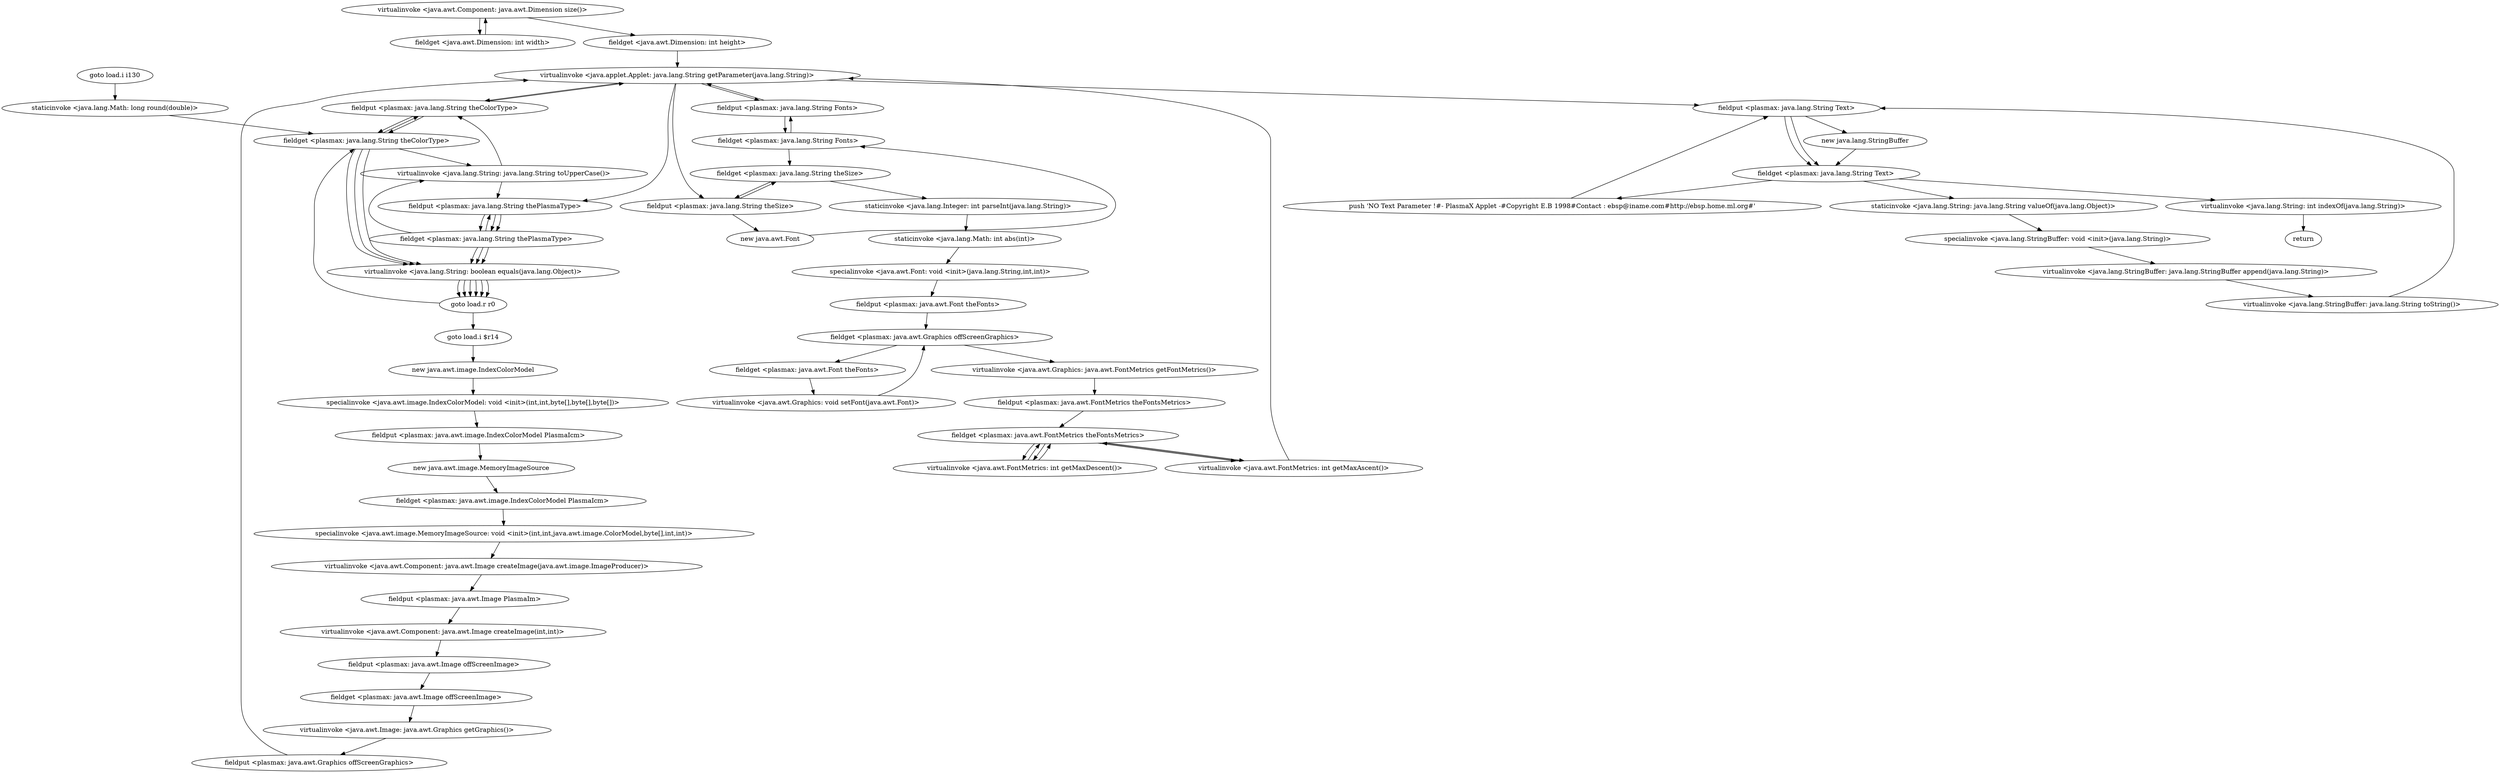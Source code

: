 digraph "" {
"virtualinvoke <java.awt.Component: java.awt.Dimension size()>";
 "virtualinvoke <java.awt.Component: java.awt.Dimension size()>"->"fieldget <java.awt.Dimension: int width>";
 "fieldget <java.awt.Dimension: int width>"->"virtualinvoke <java.awt.Component: java.awt.Dimension size()>";
 "virtualinvoke <java.awt.Component: java.awt.Dimension size()>"->"fieldget <java.awt.Dimension: int height>";
 "fieldget <java.awt.Dimension: int height>"->"virtualinvoke <java.applet.Applet: java.lang.String getParameter(java.lang.String)>";
 "virtualinvoke <java.applet.Applet: java.lang.String getParameter(java.lang.String)>"->"fieldput <plasmax: java.lang.String theColorType>";
 "fieldput <plasmax: java.lang.String theColorType>"->"fieldget <plasmax: java.lang.String theColorType>";
 "fieldget <plasmax: java.lang.String theColorType>"->"fieldput <plasmax: java.lang.String theColorType>";
 "fieldput <plasmax: java.lang.String theColorType>"->"fieldget <plasmax: java.lang.String theColorType>";
 "fieldget <plasmax: java.lang.String theColorType>"->"virtualinvoke <java.lang.String: java.lang.String toUpperCase()>";
 "virtualinvoke <java.lang.String: java.lang.String toUpperCase()>"->"fieldput <plasmax: java.lang.String theColorType>";
 "fieldput <plasmax: java.lang.String theColorType>"->"virtualinvoke <java.applet.Applet: java.lang.String getParameter(java.lang.String)>";
 "virtualinvoke <java.applet.Applet: java.lang.String getParameter(java.lang.String)>"->"fieldput <plasmax: java.lang.String thePlasmaType>";
 "fieldput <plasmax: java.lang.String thePlasmaType>"->"fieldget <plasmax: java.lang.String thePlasmaType>";
 "fieldget <plasmax: java.lang.String thePlasmaType>"->"fieldput <plasmax: java.lang.String thePlasmaType>";
 "fieldput <plasmax: java.lang.String thePlasmaType>"->"fieldget <plasmax: java.lang.String thePlasmaType>";
 "fieldget <plasmax: java.lang.String thePlasmaType>"->"virtualinvoke <java.lang.String: java.lang.String toUpperCase()>";
 "virtualinvoke <java.lang.String: java.lang.String toUpperCase()>"->"fieldput <plasmax: java.lang.String thePlasmaType>";
 "fieldput <plasmax: java.lang.String thePlasmaType>"->"fieldget <plasmax: java.lang.String thePlasmaType>";
 "fieldget <plasmax: java.lang.String thePlasmaType>"->"virtualinvoke <java.lang.String: boolean equals(java.lang.Object)>";
 "virtualinvoke <java.lang.String: boolean equals(java.lang.Object)>"->"goto load.r r0";
 "goto load.r r0"->"fieldget <plasmax: java.lang.String theColorType>";
 "fieldget <plasmax: java.lang.String theColorType>"->"virtualinvoke <java.lang.String: boolean equals(java.lang.Object)>";
 "virtualinvoke <java.lang.String: boolean equals(java.lang.Object)>"->"goto load.r r0";
 "goto load.r r0"->"goto load.i $r14";
 "goto load.i $r14"->"new java.awt.image.IndexColorModel";
 "new java.awt.image.IndexColorModel"->"specialinvoke <java.awt.image.IndexColorModel: void <init>(int,int,byte[],byte[],byte[])>";
 "specialinvoke <java.awt.image.IndexColorModel: void <init>(int,int,byte[],byte[],byte[])>"->"fieldput <plasmax: java.awt.image.IndexColorModel PlasmaIcm>";
 "fieldput <plasmax: java.awt.image.IndexColorModel PlasmaIcm>"->"new java.awt.image.MemoryImageSource";
 "new java.awt.image.MemoryImageSource"->"fieldget <plasmax: java.awt.image.IndexColorModel PlasmaIcm>";
 "fieldget <plasmax: java.awt.image.IndexColorModel PlasmaIcm>"->"specialinvoke <java.awt.image.MemoryImageSource: void <init>(int,int,java.awt.image.ColorModel,byte[],int,int)>";
 "specialinvoke <java.awt.image.MemoryImageSource: void <init>(int,int,java.awt.image.ColorModel,byte[],int,int)>"->"virtualinvoke <java.awt.Component: java.awt.Image createImage(java.awt.image.ImageProducer)>";
 "virtualinvoke <java.awt.Component: java.awt.Image createImage(java.awt.image.ImageProducer)>"->"fieldput <plasmax: java.awt.Image PlasmaIm>";
 "fieldput <plasmax: java.awt.Image PlasmaIm>"->"virtualinvoke <java.awt.Component: java.awt.Image createImage(int,int)>";
 "virtualinvoke <java.awt.Component: java.awt.Image createImage(int,int)>"->"fieldput <plasmax: java.awt.Image offScreenImage>";
 "fieldput <plasmax: java.awt.Image offScreenImage>"->"fieldget <plasmax: java.awt.Image offScreenImage>";
 "fieldget <plasmax: java.awt.Image offScreenImage>"->"virtualinvoke <java.awt.Image: java.awt.Graphics getGraphics()>";
 "virtualinvoke <java.awt.Image: java.awt.Graphics getGraphics()>"->"fieldput <plasmax: java.awt.Graphics offScreenGraphics>";
 "fieldput <plasmax: java.awt.Graphics offScreenGraphics>"->"virtualinvoke <java.applet.Applet: java.lang.String getParameter(java.lang.String)>";
 "virtualinvoke <java.applet.Applet: java.lang.String getParameter(java.lang.String)>"->"fieldput <plasmax: java.lang.String Fonts>";
 "fieldput <plasmax: java.lang.String Fonts>"->"fieldget <plasmax: java.lang.String Fonts>";
 "fieldget <plasmax: java.lang.String Fonts>"->"fieldput <plasmax: java.lang.String Fonts>";
 "fieldput <plasmax: java.lang.String Fonts>"->"virtualinvoke <java.applet.Applet: java.lang.String getParameter(java.lang.String)>";
 "virtualinvoke <java.applet.Applet: java.lang.String getParameter(java.lang.String)>"->"fieldput <plasmax: java.lang.String theSize>";
 "fieldput <plasmax: java.lang.String theSize>"->"fieldget <plasmax: java.lang.String theSize>";
 "fieldget <plasmax: java.lang.String theSize>"->"fieldput <plasmax: java.lang.String theSize>";
 "fieldput <plasmax: java.lang.String theSize>"->"new java.awt.Font";
 "new java.awt.Font"->"fieldget <plasmax: java.lang.String Fonts>";
 "fieldget <plasmax: java.lang.String Fonts>"->"fieldget <plasmax: java.lang.String theSize>";
 "fieldget <plasmax: java.lang.String theSize>"->"staticinvoke <java.lang.Integer: int parseInt(java.lang.String)>";
 "staticinvoke <java.lang.Integer: int parseInt(java.lang.String)>"->"staticinvoke <java.lang.Math: int abs(int)>";
 "staticinvoke <java.lang.Math: int abs(int)>"->"specialinvoke <java.awt.Font: void <init>(java.lang.String,int,int)>";
 "specialinvoke <java.awt.Font: void <init>(java.lang.String,int,int)>"->"fieldput <plasmax: java.awt.Font theFonts>";
 "fieldput <plasmax: java.awt.Font theFonts>"->"fieldget <plasmax: java.awt.Graphics offScreenGraphics>";
 "fieldget <plasmax: java.awt.Graphics offScreenGraphics>"->"fieldget <plasmax: java.awt.Font theFonts>";
 "fieldget <plasmax: java.awt.Font theFonts>"->"virtualinvoke <java.awt.Graphics: void setFont(java.awt.Font)>";
 "virtualinvoke <java.awt.Graphics: void setFont(java.awt.Font)>"->"fieldget <plasmax: java.awt.Graphics offScreenGraphics>";
 "fieldget <plasmax: java.awt.Graphics offScreenGraphics>"->"virtualinvoke <java.awt.Graphics: java.awt.FontMetrics getFontMetrics()>";
 "virtualinvoke <java.awt.Graphics: java.awt.FontMetrics getFontMetrics()>"->"fieldput <plasmax: java.awt.FontMetrics theFontsMetrics>";
 "fieldput <plasmax: java.awt.FontMetrics theFontsMetrics>"->"fieldget <plasmax: java.awt.FontMetrics theFontsMetrics>";
 "fieldget <plasmax: java.awt.FontMetrics theFontsMetrics>"->"virtualinvoke <java.awt.FontMetrics: int getMaxDescent()>";
 "virtualinvoke <java.awt.FontMetrics: int getMaxDescent()>"->"fieldget <plasmax: java.awt.FontMetrics theFontsMetrics>";
 "fieldget <plasmax: java.awt.FontMetrics theFontsMetrics>"->"virtualinvoke <java.awt.FontMetrics: int getMaxAscent()>";
 "virtualinvoke <java.awt.FontMetrics: int getMaxAscent()>"->"fieldget <plasmax: java.awt.FontMetrics theFontsMetrics>";
 "fieldget <plasmax: java.awt.FontMetrics theFontsMetrics>"->"virtualinvoke <java.awt.FontMetrics: int getMaxDescent()>";
 "virtualinvoke <java.awt.FontMetrics: int getMaxDescent()>"->"fieldget <plasmax: java.awt.FontMetrics theFontsMetrics>";
 "fieldget <plasmax: java.awt.FontMetrics theFontsMetrics>"->"virtualinvoke <java.awt.FontMetrics: int getMaxAscent()>";
 "virtualinvoke <java.awt.FontMetrics: int getMaxAscent()>"->"virtualinvoke <java.applet.Applet: java.lang.String getParameter(java.lang.String)>";
 "virtualinvoke <java.applet.Applet: java.lang.String getParameter(java.lang.String)>"->"fieldput <plasmax: java.lang.String Text>";
 "fieldput <plasmax: java.lang.String Text>"->"fieldget <plasmax: java.lang.String Text>";
 "fieldget <plasmax: java.lang.String Text>"->"push 'NO Text Parameter !#- PlasmaX Applet -#Copyright E.B 1998#Contact : ebsp@iname.com#http://ebsp.home.ml.org#'";
 "push 'NO Text Parameter !#- PlasmaX Applet -#Copyright E.B 1998#Contact : ebsp@iname.com#http://ebsp.home.ml.org#'"->"fieldput <plasmax: java.lang.String Text>";
 "fieldput <plasmax: java.lang.String Text>"->"new java.lang.StringBuffer";
 "new java.lang.StringBuffer"->"fieldget <plasmax: java.lang.String Text>";
 "fieldget <plasmax: java.lang.String Text>"->"staticinvoke <java.lang.String: java.lang.String valueOf(java.lang.Object)>";
 "staticinvoke <java.lang.String: java.lang.String valueOf(java.lang.Object)>"->"specialinvoke <java.lang.StringBuffer: void <init>(java.lang.String)>";
 "specialinvoke <java.lang.StringBuffer: void <init>(java.lang.String)>"->"virtualinvoke <java.lang.StringBuffer: java.lang.StringBuffer append(java.lang.String)>";
 "virtualinvoke <java.lang.StringBuffer: java.lang.StringBuffer append(java.lang.String)>"->"virtualinvoke <java.lang.StringBuffer: java.lang.String toString()>";
 "virtualinvoke <java.lang.StringBuffer: java.lang.String toString()>"->"fieldput <plasmax: java.lang.String Text>";
 "fieldput <plasmax: java.lang.String Text>"->"fieldget <plasmax: java.lang.String Text>";
 "fieldget <plasmax: java.lang.String Text>"->"virtualinvoke <java.lang.String: int indexOf(java.lang.String)>";
 "virtualinvoke <java.lang.String: int indexOf(java.lang.String)>"->"return";
"goto load.i i130";
 "goto load.i i130"->"staticinvoke <java.lang.Math: long round(double)>";
 "staticinvoke <java.lang.Math: long round(double)>"->"fieldget <plasmax: java.lang.String theColorType>";
 "fieldget <plasmax: java.lang.String theColorType>"->"virtualinvoke <java.lang.String: boolean equals(java.lang.Object)>";
 "virtualinvoke <java.lang.String: boolean equals(java.lang.Object)>"->"goto load.r r0";
"fieldget <plasmax: java.lang.String theColorType>";
 "fieldget <plasmax: java.lang.String theColorType>"->"virtualinvoke <java.lang.String: boolean equals(java.lang.Object)>";
 "virtualinvoke <java.lang.String: boolean equals(java.lang.Object)>"->"goto load.r r0";
"fieldget <plasmax: java.lang.String thePlasmaType>";
 "fieldget <plasmax: java.lang.String thePlasmaType>"->"virtualinvoke <java.lang.String: boolean equals(java.lang.Object)>";
 "virtualinvoke <java.lang.String: boolean equals(java.lang.Object)>"->"goto load.r r0";
"fieldget <plasmax: java.lang.String thePlasmaType>";
 "fieldget <plasmax: java.lang.String thePlasmaType>"->"virtualinvoke <java.lang.String: boolean equals(java.lang.Object)>";
 "virtualinvoke <java.lang.String: boolean equals(java.lang.Object)>"->"goto load.r r0";
}
